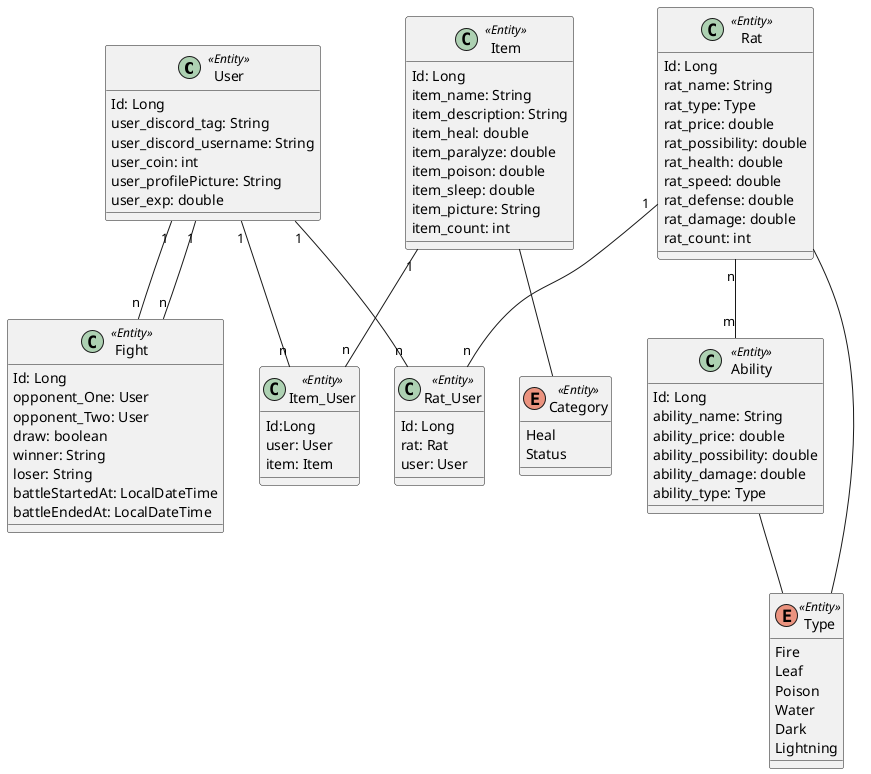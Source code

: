 @startuml
class User<<Entity>>{
    Id: Long
    user_discord_tag: String
    user_discord_username: String
    user_coin: int
    user_profilePicture: String
    user_exp: double
}

class Item<<Entity>>{
    Id: Long
    item_name: String
    item_description: String
    item_heal: double
    item_paralyze: double
    item_poison: double
    item_sleep: double
    item_picture: String
    item_count: int
}


class Item_User<<Entity>>{
    Id:Long
    user: User
    item: Item
}

class Rat<<Entity>>{
    Id: Long
    rat_name: String
    rat_type: Type
    rat_price: double
    rat_possibility: double
    rat_health: double
    rat_speed: double
    rat_defense: double
    rat_damage: double
    rat_count: int
}

class Rat_User<<Entity>>{
    Id: Long
    rat: Rat
    user: User
}

class Ability<<Entity>>{
    Id: Long
    ability_name: String
    ability_price: double
    ability_possibility: double
    ability_damage: double
    ability_type: Type
}

class Fight<<Entity>>{
    Id: Long
    opponent_One: User
    opponent_Two: User
    draw: boolean
    winner: String
    loser: String
    battleStartedAt: LocalDateTime
    battleEndedAt: LocalDateTime

}

enum Type<<Entity>>{
Fire
Leaf
Poison
Water
Dark
Lightning
}

enum Category<<Entity>>{
Heal
Status
}


User "1" -- "n" Rat_User
Rat "1" -- "n" Rat_User
User "1" -- "n" Item_User
Item "1" -- "n" Item_User
User "1" -- "n" Fight
Fight "n" -- "1" User
Rat "n" -- "m" Ability
Rat -- Type
Ability -- Type
Item -- Category





@enduml
